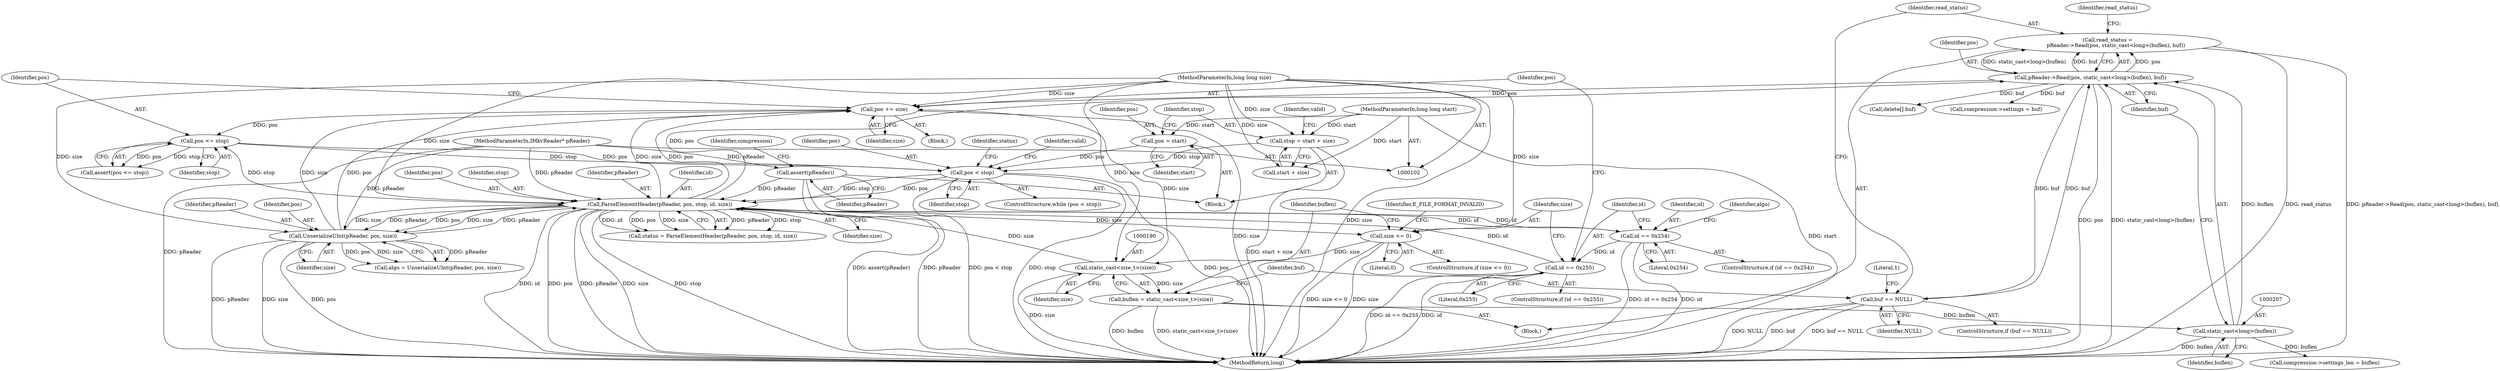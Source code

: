 digraph "0_Android_04839626ed859623901ebd3a5fd483982186b59d_179@API" {
"1000202" [label="(Call,read_status =\n          pReader->Read(pos, static_cast<long>(buflen), buf))"];
"1000204" [label="(Call,pReader->Read(pos, static_cast<long>(buflen), buf))"];
"1000136" [label="(Call,ParseElementHeader(pReader, pos, stop, id, size))"];
"1000156" [label="(Call,UnserializeUInt(pReader, pos, size))"];
"1000105" [label="(MethodParameterIn,IMkvReader* pReader)"];
"1000104" [label="(MethodParameterIn,long long size)"];
"1000108" [label="(Call,assert(pReader))"];
"1000127" [label="(Call,pos < stop)"];
"1000113" [label="(Call,pos = start)"];
"1000103" [label="(MethodParameterIn,long long start)"];
"1000231" [label="(Call,pos <= stop)"];
"1000227" [label="(Call,pos += size)"];
"1000189" [label="(Call,static_cast<size_t>(size))"];
"1000181" [label="(Call,size <= 0)"];
"1000117" [label="(Call,stop = start + size)"];
"1000176" [label="(Call,id == 0x255)"];
"1000149" [label="(Call,id == 0x254)"];
"1000206" [label="(Call,static_cast<long>(buflen))"];
"1000187" [label="(Call,buflen = static_cast<size_t>(size))"];
"1000195" [label="(Call,buf == NULL)"];
"1000211" [label="(Identifier,read_status)"];
"1000105" [label="(MethodParameterIn,IMkvReader* pReader)"];
"1000189" [label="(Call,static_cast<size_t>(size))"];
"1000129" [label="(Identifier,stop)"];
"1000178" [label="(Literal,0x255)"];
"1000104" [label="(MethodParameterIn,long long size)"];
"1000195" [label="(Call,buf == NULL)"];
"1000202" [label="(Call,read_status =\n          pReader->Read(pos, static_cast<long>(buflen), buf))"];
"1000157" [label="(Identifier,pReader)"];
"1000115" [label="(Identifier,start)"];
"1000177" [label="(Identifier,id)"];
"1000136" [label="(Call,ParseElementHeader(pReader, pos, stop, id, size))"];
"1000191" [label="(Identifier,size)"];
"1000108" [label="(Call,assert(pReader))"];
"1000230" [label="(Call,assert(pos <= stop))"];
"1000150" [label="(Identifier,id)"];
"1000197" [label="(Identifier,NULL)"];
"1000200" [label="(Literal,1)"];
"1000227" [label="(Call,pos += size)"];
"1000128" [label="(Identifier,pos)"];
"1000222" [label="(Call,compression->settings_len = buflen)"];
"1000228" [label="(Identifier,pos)"];
"1000119" [label="(Call,start + size)"];
"1000134" [label="(Call,status = ParseElementHeader(pReader, pos, stop, id, size))"];
"1000182" [label="(Identifier,size)"];
"1000156" [label="(Call,UnserializeUInt(pReader, pos, size))"];
"1000209" [label="(Identifier,buf)"];
"1000126" [label="(ControlStructure,while (pos < stop))"];
"1000204" [label="(Call,pReader->Read(pos, static_cast<long>(buflen), buf))"];
"1000187" [label="(Call,buflen = static_cast<size_t>(size))"];
"1000180" [label="(ControlStructure,if (size <= 0))"];
"1000208" [label="(Identifier,buflen)"];
"1000196" [label="(Identifier,buf)"];
"1000206" [label="(Call,static_cast<long>(buflen))"];
"1000205" [label="(Identifier,pos)"];
"1000231" [label="(Call,pos <= stop)"];
"1000141" [label="(Identifier,size)"];
"1000135" [label="(Identifier,status)"];
"1000188" [label="(Identifier,buflen)"];
"1000117" [label="(Call,stop = start + size)"];
"1000194" [label="(ControlStructure,if (buf == NULL))"];
"1000148" [label="(ControlStructure,if (id == 0x254))"];
"1000183" [label="(Literal,0)"];
"1000179" [label="(Block,)"];
"1000111" [label="(Identifier,compression)"];
"1000137" [label="(Identifier,pReader)"];
"1000203" [label="(Identifier,read_status)"];
"1000159" [label="(Identifier,size)"];
"1000155" [label="(Identifier,algo)"];
"1000213" [label="(Call,delete[] buf)"];
"1000181" [label="(Call,size <= 0)"];
"1000176" [label="(Call,id == 0x255)"];
"1000124" [label="(Identifier,valid)"];
"1000232" [label="(Identifier,pos)"];
"1000140" [label="(Identifier,id)"];
"1000158" [label="(Identifier,pos)"];
"1000233" [label="(Identifier,stop)"];
"1000185" [label="(Identifier,E_FILE_FORMAT_INVALID)"];
"1000138" [label="(Identifier,pos)"];
"1000154" [label="(Call,algo = UnserializeUInt(pReader, pos, size))"];
"1000103" [label="(MethodParameterIn,long long start)"];
"1000175" [label="(ControlStructure,if (id == 0x255))"];
"1000149" [label="(Call,id == 0x254)"];
"1000241" [label="(MethodReturn,long)"];
"1000236" [label="(Identifier,valid)"];
"1000114" [label="(Identifier,pos)"];
"1000109" [label="(Identifier,pReader)"];
"1000107" [label="(Block,)"];
"1000229" [label="(Identifier,size)"];
"1000151" [label="(Literal,0x254)"];
"1000139" [label="(Identifier,stop)"];
"1000127" [label="(Call,pos < stop)"];
"1000113" [label="(Call,pos = start)"];
"1000130" [label="(Block,)"];
"1000217" [label="(Call,compression->settings = buf)"];
"1000118" [label="(Identifier,stop)"];
"1000202" -> "1000179"  [label="AST: "];
"1000202" -> "1000204"  [label="CFG: "];
"1000203" -> "1000202"  [label="AST: "];
"1000204" -> "1000202"  [label="AST: "];
"1000211" -> "1000202"  [label="CFG: "];
"1000202" -> "1000241"  [label="DDG: read_status"];
"1000202" -> "1000241"  [label="DDG: pReader->Read(pos, static_cast<long>(buflen), buf)"];
"1000204" -> "1000202"  [label="DDG: pos"];
"1000204" -> "1000202"  [label="DDG: static_cast<long>(buflen)"];
"1000204" -> "1000202"  [label="DDG: buf"];
"1000204" -> "1000209"  [label="CFG: "];
"1000205" -> "1000204"  [label="AST: "];
"1000206" -> "1000204"  [label="AST: "];
"1000209" -> "1000204"  [label="AST: "];
"1000204" -> "1000241"  [label="DDG: static_cast<long>(buflen)"];
"1000204" -> "1000241"  [label="DDG: pos"];
"1000204" -> "1000195"  [label="DDG: buf"];
"1000136" -> "1000204"  [label="DDG: pos"];
"1000206" -> "1000204"  [label="DDG: buflen"];
"1000195" -> "1000204"  [label="DDG: buf"];
"1000204" -> "1000213"  [label="DDG: buf"];
"1000204" -> "1000217"  [label="DDG: buf"];
"1000204" -> "1000227"  [label="DDG: pos"];
"1000136" -> "1000134"  [label="AST: "];
"1000136" -> "1000141"  [label="CFG: "];
"1000137" -> "1000136"  [label="AST: "];
"1000138" -> "1000136"  [label="AST: "];
"1000139" -> "1000136"  [label="AST: "];
"1000140" -> "1000136"  [label="AST: "];
"1000141" -> "1000136"  [label="AST: "];
"1000134" -> "1000136"  [label="CFG: "];
"1000136" -> "1000241"  [label="DDG: size"];
"1000136" -> "1000241"  [label="DDG: stop"];
"1000136" -> "1000241"  [label="DDG: id"];
"1000136" -> "1000241"  [label="DDG: pos"];
"1000136" -> "1000241"  [label="DDG: pReader"];
"1000136" -> "1000134"  [label="DDG: pReader"];
"1000136" -> "1000134"  [label="DDG: stop"];
"1000136" -> "1000134"  [label="DDG: id"];
"1000136" -> "1000134"  [label="DDG: pos"];
"1000136" -> "1000134"  [label="DDG: size"];
"1000156" -> "1000136"  [label="DDG: pReader"];
"1000156" -> "1000136"  [label="DDG: size"];
"1000108" -> "1000136"  [label="DDG: pReader"];
"1000105" -> "1000136"  [label="DDG: pReader"];
"1000127" -> "1000136"  [label="DDG: pos"];
"1000127" -> "1000136"  [label="DDG: stop"];
"1000176" -> "1000136"  [label="DDG: id"];
"1000149" -> "1000136"  [label="DDG: id"];
"1000104" -> "1000136"  [label="DDG: size"];
"1000189" -> "1000136"  [label="DDG: size"];
"1000136" -> "1000149"  [label="DDG: id"];
"1000136" -> "1000156"  [label="DDG: pReader"];
"1000136" -> "1000156"  [label="DDG: pos"];
"1000136" -> "1000156"  [label="DDG: size"];
"1000136" -> "1000181"  [label="DDG: size"];
"1000136" -> "1000227"  [label="DDG: size"];
"1000136" -> "1000227"  [label="DDG: pos"];
"1000136" -> "1000231"  [label="DDG: stop"];
"1000156" -> "1000154"  [label="AST: "];
"1000156" -> "1000159"  [label="CFG: "];
"1000157" -> "1000156"  [label="AST: "];
"1000158" -> "1000156"  [label="AST: "];
"1000159" -> "1000156"  [label="AST: "];
"1000154" -> "1000156"  [label="CFG: "];
"1000156" -> "1000241"  [label="DDG: pReader"];
"1000156" -> "1000241"  [label="DDG: size"];
"1000156" -> "1000241"  [label="DDG: pos"];
"1000156" -> "1000154"  [label="DDG: pReader"];
"1000156" -> "1000154"  [label="DDG: pos"];
"1000156" -> "1000154"  [label="DDG: size"];
"1000105" -> "1000156"  [label="DDG: pReader"];
"1000104" -> "1000156"  [label="DDG: size"];
"1000156" -> "1000227"  [label="DDG: size"];
"1000156" -> "1000227"  [label="DDG: pos"];
"1000105" -> "1000102"  [label="AST: "];
"1000105" -> "1000241"  [label="DDG: pReader"];
"1000105" -> "1000108"  [label="DDG: pReader"];
"1000104" -> "1000102"  [label="AST: "];
"1000104" -> "1000241"  [label="DDG: size"];
"1000104" -> "1000117"  [label="DDG: size"];
"1000104" -> "1000119"  [label="DDG: size"];
"1000104" -> "1000181"  [label="DDG: size"];
"1000104" -> "1000189"  [label="DDG: size"];
"1000104" -> "1000227"  [label="DDG: size"];
"1000108" -> "1000107"  [label="AST: "];
"1000108" -> "1000109"  [label="CFG: "];
"1000109" -> "1000108"  [label="AST: "];
"1000111" -> "1000108"  [label="CFG: "];
"1000108" -> "1000241"  [label="DDG: assert(pReader)"];
"1000108" -> "1000241"  [label="DDG: pReader"];
"1000127" -> "1000126"  [label="AST: "];
"1000127" -> "1000129"  [label="CFG: "];
"1000128" -> "1000127"  [label="AST: "];
"1000129" -> "1000127"  [label="AST: "];
"1000135" -> "1000127"  [label="CFG: "];
"1000236" -> "1000127"  [label="CFG: "];
"1000127" -> "1000241"  [label="DDG: pos < stop"];
"1000127" -> "1000241"  [label="DDG: stop"];
"1000127" -> "1000241"  [label="DDG: pos"];
"1000113" -> "1000127"  [label="DDG: pos"];
"1000231" -> "1000127"  [label="DDG: pos"];
"1000231" -> "1000127"  [label="DDG: stop"];
"1000117" -> "1000127"  [label="DDG: stop"];
"1000113" -> "1000107"  [label="AST: "];
"1000113" -> "1000115"  [label="CFG: "];
"1000114" -> "1000113"  [label="AST: "];
"1000115" -> "1000113"  [label="AST: "];
"1000118" -> "1000113"  [label="CFG: "];
"1000103" -> "1000113"  [label="DDG: start"];
"1000103" -> "1000102"  [label="AST: "];
"1000103" -> "1000241"  [label="DDG: start"];
"1000103" -> "1000117"  [label="DDG: start"];
"1000103" -> "1000119"  [label="DDG: start"];
"1000231" -> "1000230"  [label="AST: "];
"1000231" -> "1000233"  [label="CFG: "];
"1000232" -> "1000231"  [label="AST: "];
"1000233" -> "1000231"  [label="AST: "];
"1000230" -> "1000231"  [label="CFG: "];
"1000231" -> "1000230"  [label="DDG: pos"];
"1000231" -> "1000230"  [label="DDG: stop"];
"1000227" -> "1000231"  [label="DDG: pos"];
"1000227" -> "1000130"  [label="AST: "];
"1000227" -> "1000229"  [label="CFG: "];
"1000228" -> "1000227"  [label="AST: "];
"1000229" -> "1000227"  [label="AST: "];
"1000232" -> "1000227"  [label="CFG: "];
"1000227" -> "1000241"  [label="DDG: size"];
"1000189" -> "1000227"  [label="DDG: size"];
"1000189" -> "1000187"  [label="AST: "];
"1000189" -> "1000191"  [label="CFG: "];
"1000190" -> "1000189"  [label="AST: "];
"1000191" -> "1000189"  [label="AST: "];
"1000187" -> "1000189"  [label="CFG: "];
"1000189" -> "1000241"  [label="DDG: size"];
"1000189" -> "1000187"  [label="DDG: size"];
"1000181" -> "1000189"  [label="DDG: size"];
"1000181" -> "1000180"  [label="AST: "];
"1000181" -> "1000183"  [label="CFG: "];
"1000182" -> "1000181"  [label="AST: "];
"1000183" -> "1000181"  [label="AST: "];
"1000185" -> "1000181"  [label="CFG: "];
"1000188" -> "1000181"  [label="CFG: "];
"1000181" -> "1000241"  [label="DDG: size <= 0"];
"1000181" -> "1000241"  [label="DDG: size"];
"1000117" -> "1000107"  [label="AST: "];
"1000117" -> "1000119"  [label="CFG: "];
"1000118" -> "1000117"  [label="AST: "];
"1000119" -> "1000117"  [label="AST: "];
"1000124" -> "1000117"  [label="CFG: "];
"1000117" -> "1000241"  [label="DDG: start + size"];
"1000176" -> "1000175"  [label="AST: "];
"1000176" -> "1000178"  [label="CFG: "];
"1000177" -> "1000176"  [label="AST: "];
"1000178" -> "1000176"  [label="AST: "];
"1000182" -> "1000176"  [label="CFG: "];
"1000228" -> "1000176"  [label="CFG: "];
"1000176" -> "1000241"  [label="DDG: id == 0x255"];
"1000176" -> "1000241"  [label="DDG: id"];
"1000149" -> "1000176"  [label="DDG: id"];
"1000149" -> "1000148"  [label="AST: "];
"1000149" -> "1000151"  [label="CFG: "];
"1000150" -> "1000149"  [label="AST: "];
"1000151" -> "1000149"  [label="AST: "];
"1000155" -> "1000149"  [label="CFG: "];
"1000177" -> "1000149"  [label="CFG: "];
"1000149" -> "1000241"  [label="DDG: id == 0x254"];
"1000149" -> "1000241"  [label="DDG: id"];
"1000206" -> "1000208"  [label="CFG: "];
"1000207" -> "1000206"  [label="AST: "];
"1000208" -> "1000206"  [label="AST: "];
"1000209" -> "1000206"  [label="CFG: "];
"1000206" -> "1000241"  [label="DDG: buflen"];
"1000187" -> "1000206"  [label="DDG: buflen"];
"1000206" -> "1000222"  [label="DDG: buflen"];
"1000187" -> "1000179"  [label="AST: "];
"1000188" -> "1000187"  [label="AST: "];
"1000196" -> "1000187"  [label="CFG: "];
"1000187" -> "1000241"  [label="DDG: buflen"];
"1000187" -> "1000241"  [label="DDG: static_cast<size_t>(size)"];
"1000195" -> "1000194"  [label="AST: "];
"1000195" -> "1000197"  [label="CFG: "];
"1000196" -> "1000195"  [label="AST: "];
"1000197" -> "1000195"  [label="AST: "];
"1000200" -> "1000195"  [label="CFG: "];
"1000203" -> "1000195"  [label="CFG: "];
"1000195" -> "1000241"  [label="DDG: buf == NULL"];
"1000195" -> "1000241"  [label="DDG: NULL"];
"1000195" -> "1000241"  [label="DDG: buf"];
}
